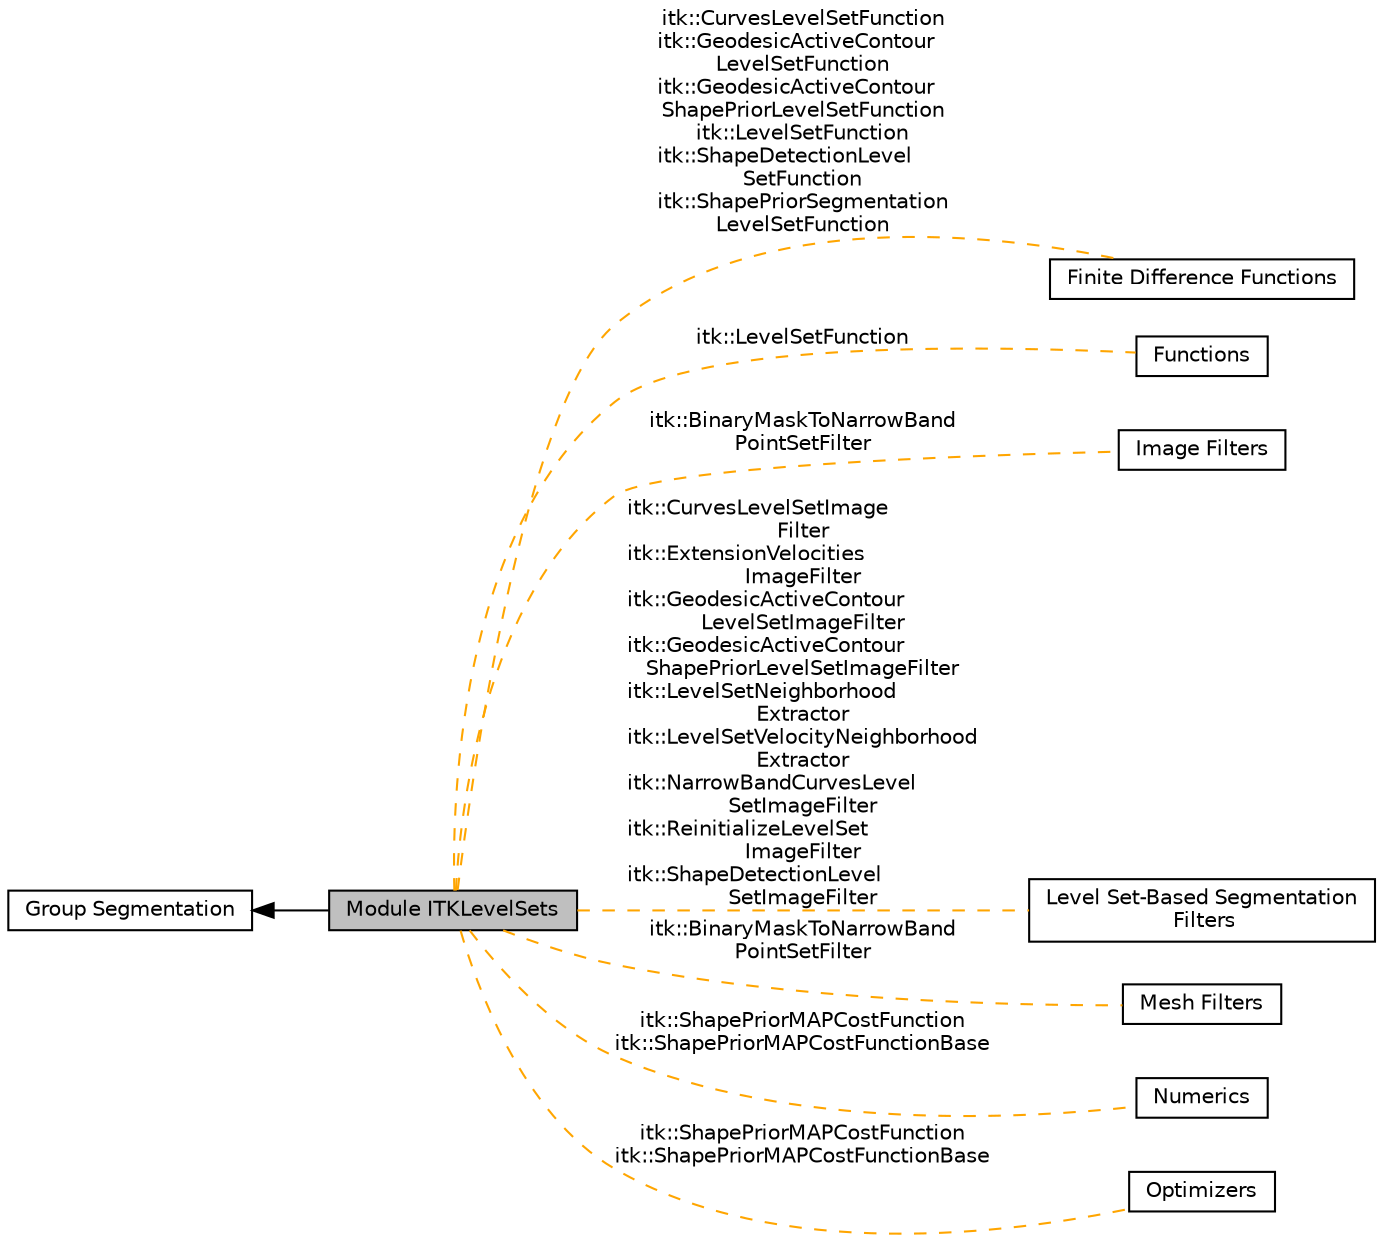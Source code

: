 digraph "Module ITKLevelSets"
{
  edge [fontname="Helvetica",fontsize="10",labelfontname="Helvetica",labelfontsize="10"];
  node [fontname="Helvetica",fontsize="10",shape=box];
  rankdir=LR;
  Node5 [label="Finite Difference Functions",height=0.2,width=0.4,color="black", fillcolor="white", style="filled",URL="$group__FiniteDifferenceFunctions.html",tooltip=" "];
  Node7 [label="Functions",height=0.2,width=0.4,color="black", fillcolor="white", style="filled",URL="$group__Functions.html",tooltip=" "];
  Node2 [label="Group Segmentation",height=0.2,width=0.4,color="black", fillcolor="white", style="filled",URL="$group__Group-Segmentation.html",tooltip=" "];
  Node1 [label="Module ITKLevelSets",height=0.2,width=0.4,color="black", fillcolor="grey75", style="filled", fontcolor="black",tooltip=" "];
  Node3 [label="Image Filters",height=0.2,width=0.4,color="black", fillcolor="white", style="filled",URL="$group__ImageFilters.html",tooltip=" "];
  Node6 [label="Level Set-Based Segmentation\l Filters",height=0.2,width=0.4,color="black", fillcolor="white", style="filled",URL="$group__LevelSetSegmentation.html",tooltip=" "];
  Node4 [label="Mesh Filters",height=0.2,width=0.4,color="black", fillcolor="white", style="filled",URL="$group__MeshFilters.html",tooltip=" "];
  Node8 [label="Numerics",height=0.2,width=0.4,color="black", fillcolor="white", style="filled",URL="$group__Numerics.html",tooltip=" "];
  Node9 [label="Optimizers",height=0.2,width=0.4,color="black", fillcolor="white", style="filled",URL="$group__Optimizers.html",tooltip=" "];
  Node2->Node1 [shape=plaintext, dir="back", style="solid"];
  Node1->Node3 [shape=plaintext, label="itk::BinaryMaskToNarrowBand\lPointSetFilter", color="orange", dir="none", style="dashed"];
  Node1->Node4 [shape=plaintext, label="itk::BinaryMaskToNarrowBand\lPointSetFilter", color="orange", dir="none", style="dashed"];
  Node1->Node5 [shape=plaintext, label="itk::CurvesLevelSetFunction\nitk::GeodesicActiveContour\lLevelSetFunction\nitk::GeodesicActiveContour\lShapePriorLevelSetFunction\nitk::LevelSetFunction\nitk::ShapeDetectionLevel\lSetFunction\nitk::ShapePriorSegmentation\lLevelSetFunction", color="orange", dir="none", style="dashed"];
  Node1->Node6 [shape=plaintext, label="itk::CurvesLevelSetImage\lFilter\nitk::ExtensionVelocities\lImageFilter\nitk::GeodesicActiveContour\lLevelSetImageFilter\nitk::GeodesicActiveContour\lShapePriorLevelSetImageFilter\nitk::LevelSetNeighborhood\lExtractor\nitk::LevelSetVelocityNeighborhood\lExtractor\nitk::NarrowBandCurvesLevel\lSetImageFilter\nitk::ReinitializeLevelSet\lImageFilter\nitk::ShapeDetectionLevel\lSetImageFilter", color="orange", dir="none", style="dashed"];
  Node1->Node7 [shape=plaintext, label="itk::LevelSetFunction", color="orange", dir="none", style="dashed"];
  Node1->Node8 [shape=plaintext, label="itk::ShapePriorMAPCostFunction\nitk::ShapePriorMAPCostFunctionBase", color="orange", dir="none", style="dashed"];
  Node1->Node9 [shape=plaintext, label="itk::ShapePriorMAPCostFunction\nitk::ShapePriorMAPCostFunctionBase", color="orange", dir="none", style="dashed"];
}
